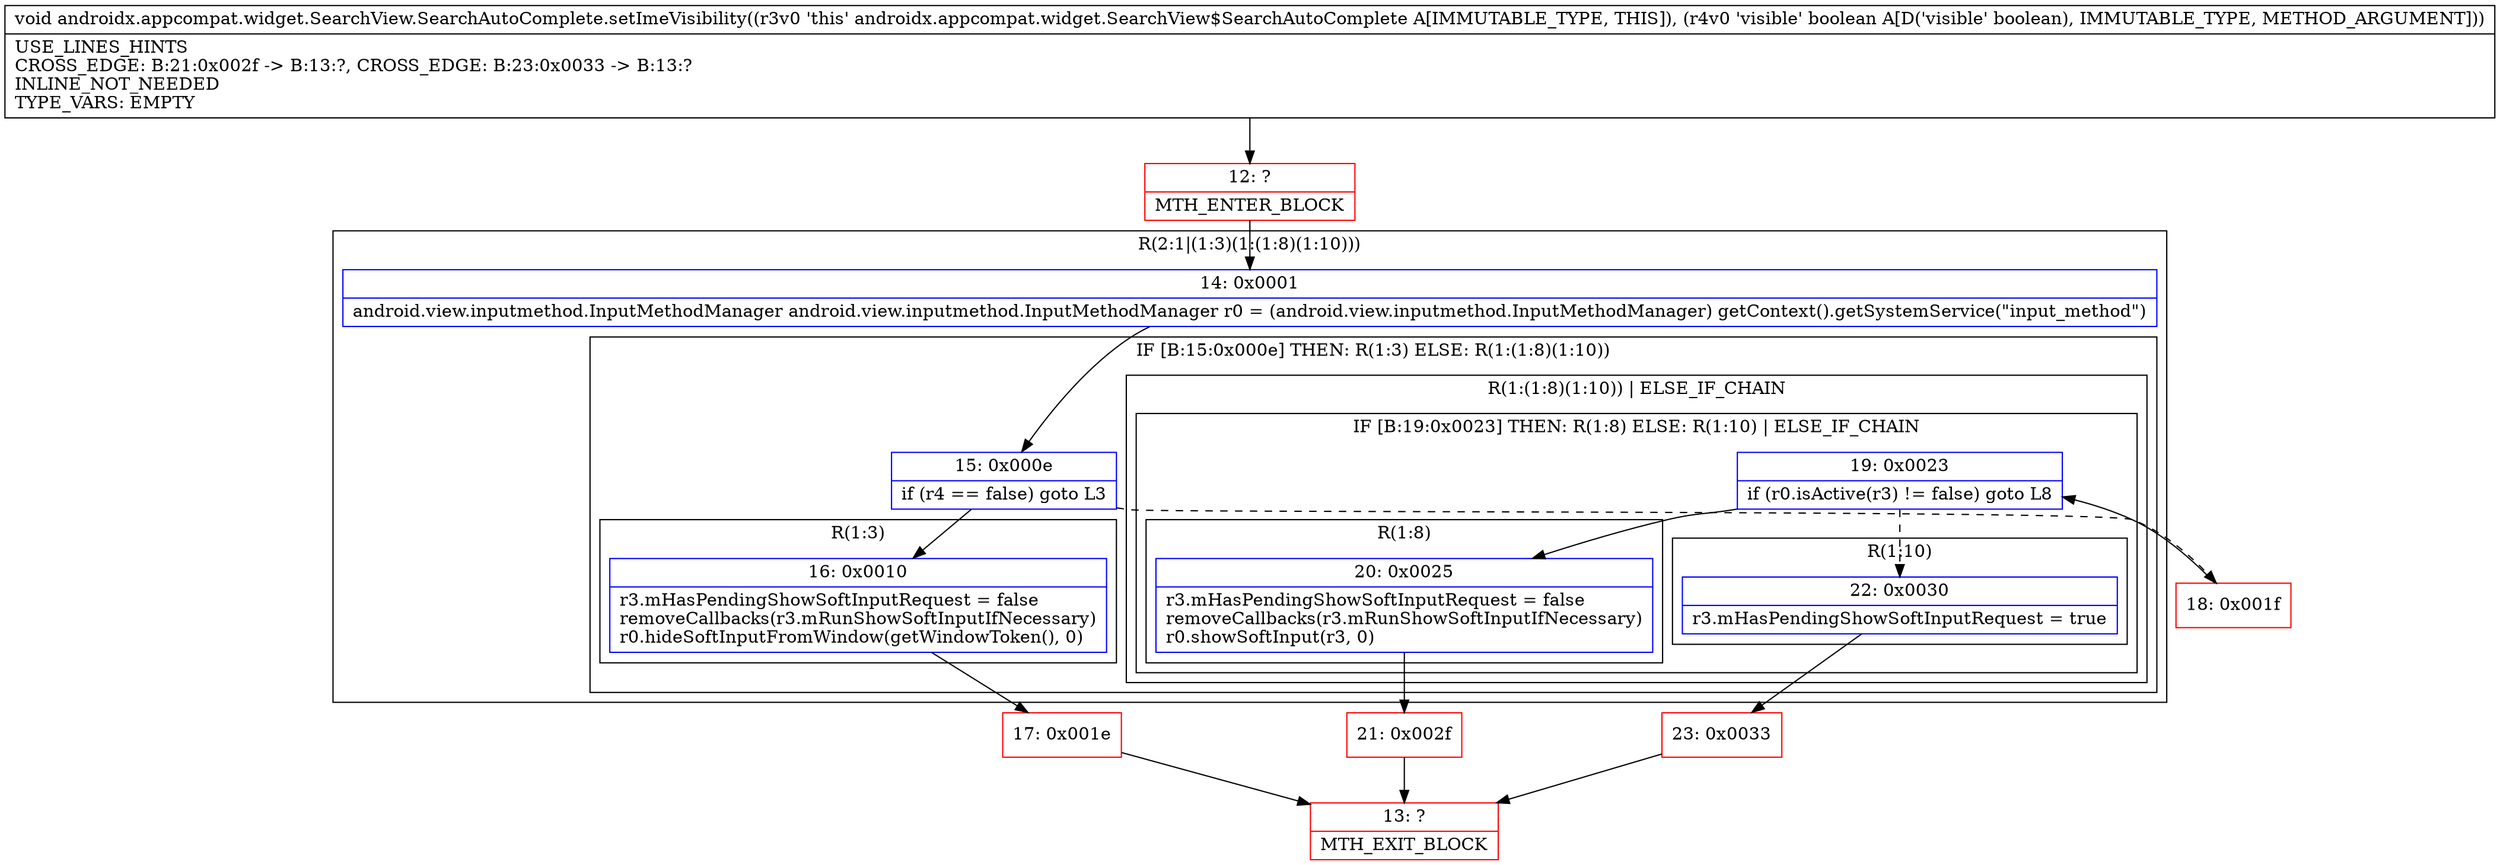 digraph "CFG forandroidx.appcompat.widget.SearchView.SearchAutoComplete.setImeVisibility(Z)V" {
subgraph cluster_Region_1621815254 {
label = "R(2:1|(1:3)(1:(1:8)(1:10)))";
node [shape=record,color=blue];
Node_14 [shape=record,label="{14\:\ 0x0001|android.view.inputmethod.InputMethodManager android.view.inputmethod.InputMethodManager r0 = (android.view.inputmethod.InputMethodManager) getContext().getSystemService(\"input_method\")\l}"];
subgraph cluster_IfRegion_1032402072 {
label = "IF [B:15:0x000e] THEN: R(1:3) ELSE: R(1:(1:8)(1:10))";
node [shape=record,color=blue];
Node_15 [shape=record,label="{15\:\ 0x000e|if (r4 == false) goto L3\l}"];
subgraph cluster_Region_678070182 {
label = "R(1:3)";
node [shape=record,color=blue];
Node_16 [shape=record,label="{16\:\ 0x0010|r3.mHasPendingShowSoftInputRequest = false\lremoveCallbacks(r3.mRunShowSoftInputIfNecessary)\lr0.hideSoftInputFromWindow(getWindowToken(), 0)\l}"];
}
subgraph cluster_Region_1389292847 {
label = "R(1:(1:8)(1:10)) | ELSE_IF_CHAIN\l";
node [shape=record,color=blue];
subgraph cluster_IfRegion_1074155586 {
label = "IF [B:19:0x0023] THEN: R(1:8) ELSE: R(1:10) | ELSE_IF_CHAIN\l";
node [shape=record,color=blue];
Node_19 [shape=record,label="{19\:\ 0x0023|if (r0.isActive(r3) != false) goto L8\l}"];
subgraph cluster_Region_1633574635 {
label = "R(1:8)";
node [shape=record,color=blue];
Node_20 [shape=record,label="{20\:\ 0x0025|r3.mHasPendingShowSoftInputRequest = false\lremoveCallbacks(r3.mRunShowSoftInputIfNecessary)\lr0.showSoftInput(r3, 0)\l}"];
}
subgraph cluster_Region_718493897 {
label = "R(1:10)";
node [shape=record,color=blue];
Node_22 [shape=record,label="{22\:\ 0x0030|r3.mHasPendingShowSoftInputRequest = true\l}"];
}
}
}
}
}
Node_12 [shape=record,color=red,label="{12\:\ ?|MTH_ENTER_BLOCK\l}"];
Node_17 [shape=record,color=red,label="{17\:\ 0x001e}"];
Node_13 [shape=record,color=red,label="{13\:\ ?|MTH_EXIT_BLOCK\l}"];
Node_18 [shape=record,color=red,label="{18\:\ 0x001f}"];
Node_21 [shape=record,color=red,label="{21\:\ 0x002f}"];
Node_23 [shape=record,color=red,label="{23\:\ 0x0033}"];
MethodNode[shape=record,label="{void androidx.appcompat.widget.SearchView.SearchAutoComplete.setImeVisibility((r3v0 'this' androidx.appcompat.widget.SearchView$SearchAutoComplete A[IMMUTABLE_TYPE, THIS]), (r4v0 'visible' boolean A[D('visible' boolean), IMMUTABLE_TYPE, METHOD_ARGUMENT]))  | USE_LINES_HINTS\lCROSS_EDGE: B:21:0x002f \-\> B:13:?, CROSS_EDGE: B:23:0x0033 \-\> B:13:?\lINLINE_NOT_NEEDED\lTYPE_VARS: EMPTY\l}"];
MethodNode -> Node_12;Node_14 -> Node_15;
Node_15 -> Node_16;
Node_15 -> Node_18[style=dashed];
Node_16 -> Node_17;
Node_19 -> Node_20;
Node_19 -> Node_22[style=dashed];
Node_20 -> Node_21;
Node_22 -> Node_23;
Node_12 -> Node_14;
Node_17 -> Node_13;
Node_18 -> Node_19;
Node_21 -> Node_13;
Node_23 -> Node_13;
}

